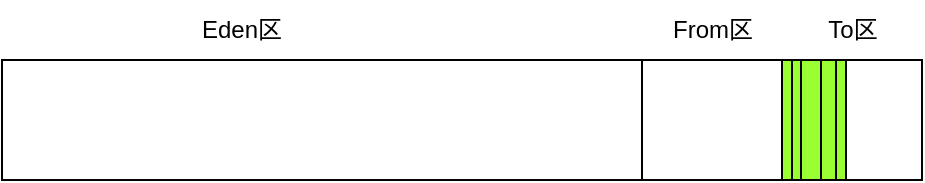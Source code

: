 <mxfile>
    <diagram id="cKqx8jpYu_WHQZoxO53q" name="第 1 页">
        <mxGraphModel dx="1046" dy="620" grid="1" gridSize="10" guides="1" tooltips="1" connect="1" arrows="1" fold="1" page="1" pageScale="1" pageWidth="827" pageHeight="1169" background="#ffffff" math="0" shadow="0">
            <root>
                <mxCell id="0"/>
                <mxCell id="1" parent="0"/>
                <mxCell id="2" value="" style="rounded=0;whiteSpace=wrap;html=1;fillColor=#FFFFFF;strokeColor=#000000;" parent="1" vertex="1">
                    <mxGeometry x="90" y="80" width="320" height="60" as="geometry"/>
                </mxCell>
                <mxCell id="3" value="Eden区" style="text;html=1;strokeColor=none;fillColor=none;align=center;verticalAlign=middle;whiteSpace=wrap;rounded=0;fontColor=#000000;" parent="1" vertex="1">
                    <mxGeometry x="180" y="50" width="60" height="30" as="geometry"/>
                </mxCell>
                <mxCell id="4" value="" style="rounded=0;whiteSpace=wrap;html=1;fillColor=#FFFFFF;strokeColor=#000000;" parent="1" vertex="1">
                    <mxGeometry x="410" y="80" width="70" height="60" as="geometry"/>
                </mxCell>
                <mxCell id="5" value="From区" style="text;html=1;strokeColor=none;fillColor=none;align=center;verticalAlign=middle;whiteSpace=wrap;rounded=0;fontColor=#000000;" parent="1" vertex="1">
                    <mxGeometry x="422.5" y="50" width="45" height="30" as="geometry"/>
                </mxCell>
                <mxCell id="6" value="" style="rounded=0;whiteSpace=wrap;html=1;fillColor=#FFFFFF;strokeColor=#000000;" parent="1" vertex="1">
                    <mxGeometry x="480" y="80" width="70" height="60" as="geometry"/>
                </mxCell>
                <mxCell id="7" value="To区" style="text;html=1;strokeColor=none;fillColor=none;align=center;verticalAlign=middle;whiteSpace=wrap;rounded=0;fontColor=#000000;" parent="1" vertex="1">
                    <mxGeometry x="492.5" y="50" width="45" height="30" as="geometry"/>
                </mxCell>
                <mxCell id="9" value="" style="rounded=0;whiteSpace=wrap;html=1;fillColor=#99FF33;strokeColor=#000000;" parent="1" vertex="1">
                    <mxGeometry x="499.5" y="80" width="7.5" height="60" as="geometry"/>
                </mxCell>
                <mxCell id="15" value="" style="rounded=0;whiteSpace=wrap;html=1;fillColor=#99FF33;strokeColor=#000000;" parent="1" vertex="1">
                    <mxGeometry x="485" y="80" width="5" height="60" as="geometry"/>
                </mxCell>
                <mxCell id="18" value="" style="rounded=0;whiteSpace=wrap;html=1;fillColor=#99FF33;strokeColor=#000000;" parent="1" vertex="1">
                    <mxGeometry x="489.5" y="80" width="10" height="60" as="geometry"/>
                </mxCell>
                <mxCell id="20" value="" style="rounded=0;whiteSpace=wrap;html=1;fillColor=#99FF33;strokeColor=#000000;" parent="1" vertex="1">
                    <mxGeometry x="507" y="80" width="5" height="60" as="geometry"/>
                </mxCell>
                <mxCell id="21" value="" style="rounded=0;whiteSpace=wrap;html=1;fillColor=#99FF33;strokeColor=#000000;" parent="1" vertex="1">
                    <mxGeometry x="480" y="80" width="5" height="60" as="geometry"/>
                </mxCell>
            </root>
        </mxGraphModel>
    </diagram>
</mxfile>